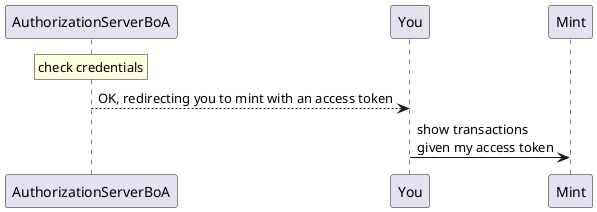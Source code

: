 @startuml
rnote over AuthorizationServerBoA
  check credentials
endrnote
AuthorizationServerBoA --> You: OK, redirecting you to mint with an access token
You -> Mint: show transactions \ngiven my access token
@enduml